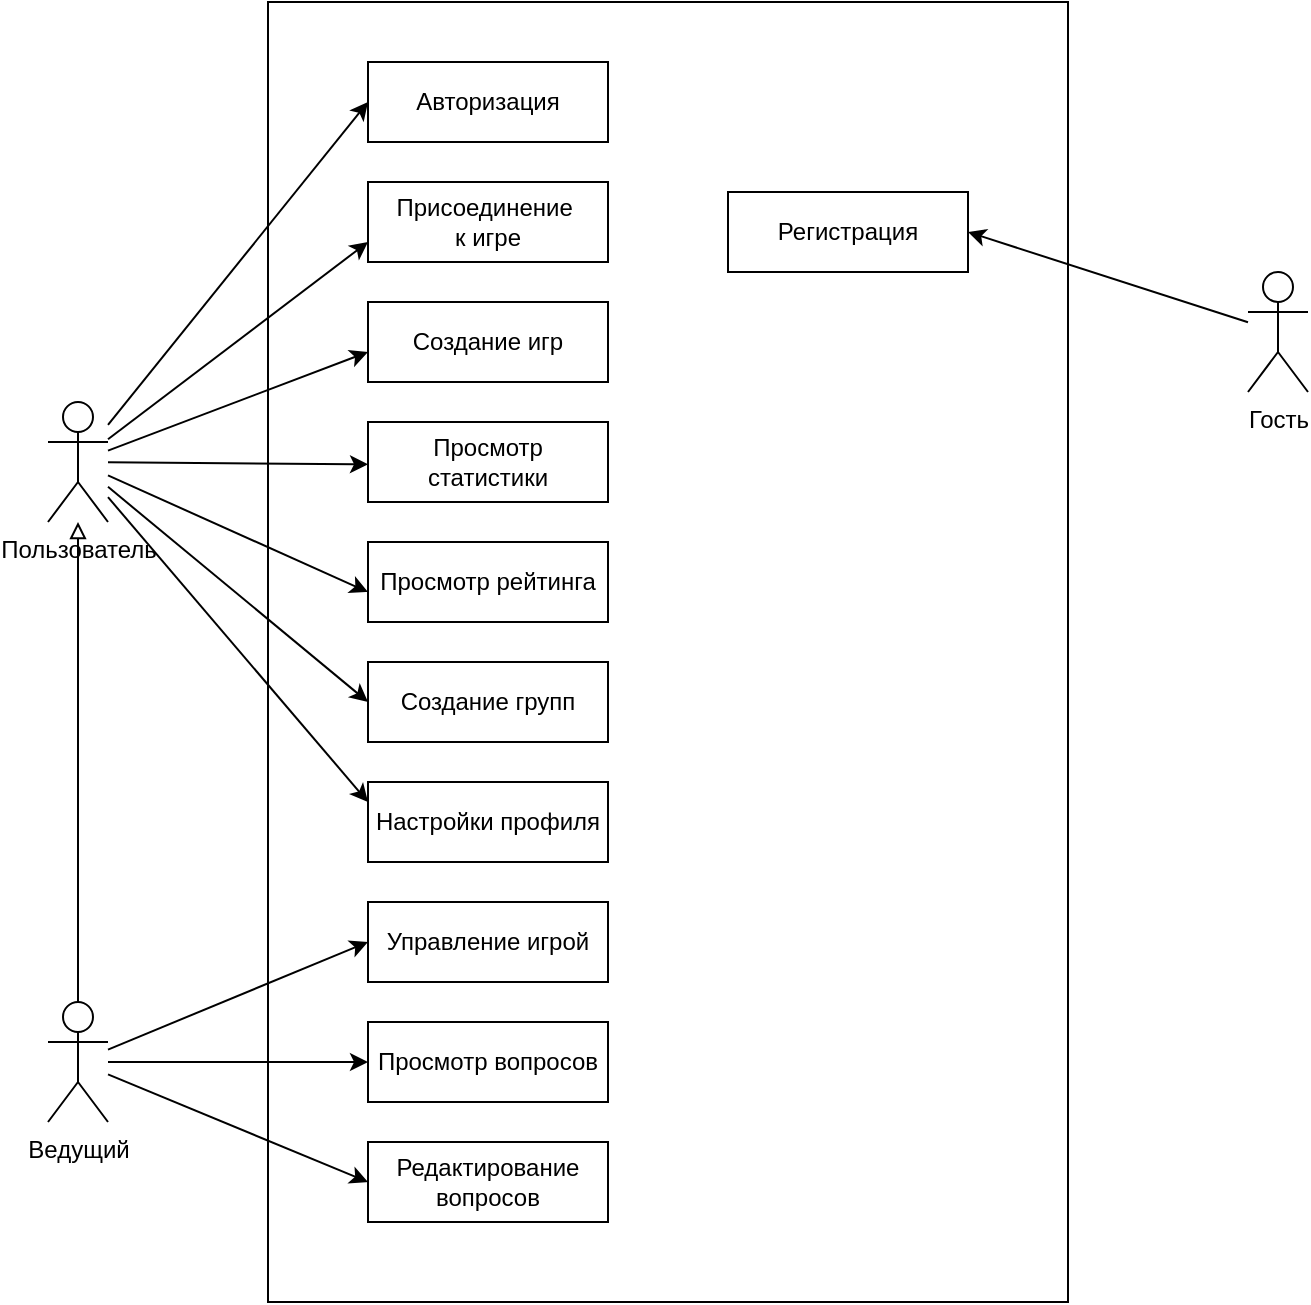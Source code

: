 <mxfile version="24.7.15">
  <diagram name="Страница — 1" id="neEQca4t7Ue72H7kBH7m">
    <mxGraphModel dx="1379" dy="786" grid="1" gridSize="10" guides="1" tooltips="1" connect="1" arrows="1" fold="1" page="1" pageScale="1" pageWidth="827" pageHeight="1169" math="0" shadow="0">
      <root>
        <mxCell id="0" />
        <mxCell id="1" parent="0" />
        <mxCell id="ooN4iQWMbTiImWeOwy-m-3" value="" style="rounded=0;whiteSpace=wrap;html=1;" vertex="1" parent="1">
          <mxGeometry x="270" y="100" width="400" height="650" as="geometry" />
        </mxCell>
        <mxCell id="ooN4iQWMbTiImWeOwy-m-8" style="rounded=0;orthogonalLoop=1;jettySize=auto;html=1;entryX=1;entryY=0.5;entryDx=0;entryDy=0;" edge="1" parent="1" source="rPMyyO2hWBG3rqyP4Z32-1" target="ThG-nrVXH7HYm3xRA08Z-4">
          <mxGeometry relative="1" as="geometry" />
        </mxCell>
        <mxCell id="rPMyyO2hWBG3rqyP4Z32-1" value="Гость" style="shape=umlActor;verticalLabelPosition=bottom;verticalAlign=top;html=1;outlineConnect=0;" parent="1" vertex="1">
          <mxGeometry x="760" y="235" width="30" height="60" as="geometry" />
        </mxCell>
        <mxCell id="rPMyyO2hWBG3rqyP4Z32-33" style="rounded=0;orthogonalLoop=1;jettySize=auto;html=1;endArrow=block;endFill=0;" parent="1" source="rPMyyO2hWBG3rqyP4Z32-2" target="rPMyyO2hWBG3rqyP4Z32-18" edge="1">
          <mxGeometry relative="1" as="geometry" />
        </mxCell>
        <mxCell id="ooN4iQWMbTiImWeOwy-m-4" style="rounded=0;orthogonalLoop=1;jettySize=auto;html=1;entryX=0;entryY=0.5;entryDx=0;entryDy=0;" edge="1" parent="1" source="rPMyyO2hWBG3rqyP4Z32-2" target="ThG-nrVXH7HYm3xRA08Z-1">
          <mxGeometry relative="1" as="geometry" />
        </mxCell>
        <mxCell id="ooN4iQWMbTiImWeOwy-m-5" style="rounded=0;orthogonalLoop=1;jettySize=auto;html=1;entryX=0;entryY=0.5;entryDx=0;entryDy=0;" edge="1" parent="1" source="rPMyyO2hWBG3rqyP4Z32-2" target="ThG-nrVXH7HYm3xRA08Z-2">
          <mxGeometry relative="1" as="geometry" />
        </mxCell>
        <mxCell id="ooN4iQWMbTiImWeOwy-m-6" style="rounded=0;orthogonalLoop=1;jettySize=auto;html=1;entryX=0;entryY=0.5;entryDx=0;entryDy=0;" edge="1" parent="1" source="rPMyyO2hWBG3rqyP4Z32-2" target="ThG-nrVXH7HYm3xRA08Z-3">
          <mxGeometry relative="1" as="geometry" />
        </mxCell>
        <mxCell id="rPMyyO2hWBG3rqyP4Z32-2" value="Ведущий" style="shape=umlActor;verticalLabelPosition=bottom;verticalAlign=top;html=1;outlineConnect=0;" parent="1" vertex="1">
          <mxGeometry x="160" y="600" width="30" height="60" as="geometry" />
        </mxCell>
        <mxCell id="rPMyyO2hWBG3rqyP4Z32-23" style="rounded=0;orthogonalLoop=1;jettySize=auto;html=1;entryX=0;entryY=0.5;entryDx=0;entryDy=0;" parent="1" source="rPMyyO2hWBG3rqyP4Z32-18" edge="1">
          <mxGeometry relative="1" as="geometry">
            <mxPoint x="320" y="220.0" as="targetPoint" />
          </mxGeometry>
        </mxCell>
        <mxCell id="rPMyyO2hWBG3rqyP4Z32-24" style="rounded=0;orthogonalLoop=1;jettySize=auto;html=1;entryX=0;entryY=0.5;entryDx=0;entryDy=0;" parent="1" source="rPMyyO2hWBG3rqyP4Z32-18" edge="1">
          <mxGeometry relative="1" as="geometry">
            <mxPoint x="320" y="275.0" as="targetPoint" />
          </mxGeometry>
        </mxCell>
        <mxCell id="rPMyyO2hWBG3rqyP4Z32-25" style="rounded=0;orthogonalLoop=1;jettySize=auto;html=1;" parent="1" source="rPMyyO2hWBG3rqyP4Z32-18" edge="1">
          <mxGeometry relative="1" as="geometry">
            <mxPoint x="320" y="331.154" as="targetPoint" />
          </mxGeometry>
        </mxCell>
        <mxCell id="rPMyyO2hWBG3rqyP4Z32-26" style="rounded=0;orthogonalLoop=1;jettySize=auto;html=1;entryX=0;entryY=0.5;entryDx=0;entryDy=0;" parent="1" source="rPMyyO2hWBG3rqyP4Z32-18" edge="1">
          <mxGeometry relative="1" as="geometry">
            <mxPoint x="320" y="395.0" as="targetPoint" />
          </mxGeometry>
        </mxCell>
        <mxCell id="rPMyyO2hWBG3rqyP4Z32-27" style="rounded=0;orthogonalLoop=1;jettySize=auto;html=1;entryX=0;entryY=0.5;entryDx=0;entryDy=0;" parent="1" source="rPMyyO2hWBG3rqyP4Z32-18" edge="1">
          <mxGeometry relative="1" as="geometry">
            <mxPoint x="320" y="450" as="targetPoint" />
          </mxGeometry>
        </mxCell>
        <mxCell id="rPMyyO2hWBG3rqyP4Z32-28" style="rounded=0;orthogonalLoop=1;jettySize=auto;html=1;" parent="1" source="rPMyyO2hWBG3rqyP4Z32-18" edge="1">
          <mxGeometry relative="1" as="geometry">
            <mxPoint x="320" y="500" as="targetPoint" />
          </mxGeometry>
        </mxCell>
        <mxCell id="ooN4iQWMbTiImWeOwy-m-9" style="rounded=0;orthogonalLoop=1;jettySize=auto;html=1;entryX=0;entryY=0.5;entryDx=0;entryDy=0;" edge="1" parent="1" source="rPMyyO2hWBG3rqyP4Z32-18" target="ThG-nrVXH7HYm3xRA08Z-5">
          <mxGeometry relative="1" as="geometry" />
        </mxCell>
        <mxCell id="rPMyyO2hWBG3rqyP4Z32-18" value="Пользователь" style="shape=umlActor;verticalLabelPosition=bottom;verticalAlign=top;html=1;outlineConnect=0;" parent="1" vertex="1">
          <mxGeometry x="160" y="300" width="30" height="60" as="geometry" />
        </mxCell>
        <mxCell id="ThG-nrVXH7HYm3xRA08Z-1" value="Управление игрой" style="rounded=0;whiteSpace=wrap;html=1;" parent="1" vertex="1">
          <mxGeometry x="320" y="550" width="120" height="40" as="geometry" />
        </mxCell>
        <mxCell id="ThG-nrVXH7HYm3xRA08Z-2" value="Просмотр вопросов" style="rounded=0;whiteSpace=wrap;html=1;" parent="1" vertex="1">
          <mxGeometry x="320" y="610" width="120" height="40" as="geometry" />
        </mxCell>
        <mxCell id="ThG-nrVXH7HYm3xRA08Z-3" value="Редактирование&lt;div&gt;&lt;span style=&quot;background-color: initial;&quot;&gt;вопросов&lt;/span&gt;&lt;/div&gt;" style="rounded=0;whiteSpace=wrap;html=1;" parent="1" vertex="1">
          <mxGeometry x="320" y="670" width="120" height="40" as="geometry" />
        </mxCell>
        <mxCell id="ThG-nrVXH7HYm3xRA08Z-4" value="Регистрация" style="rounded=0;whiteSpace=wrap;html=1;" parent="1" vertex="1">
          <mxGeometry x="500" y="195" width="120" height="40" as="geometry" />
        </mxCell>
        <mxCell id="ThG-nrVXH7HYm3xRA08Z-5" value="Авторизация" style="rounded=0;whiteSpace=wrap;html=1;" parent="1" vertex="1">
          <mxGeometry x="320" y="130" width="120" height="40" as="geometry" />
        </mxCell>
        <mxCell id="ThG-nrVXH7HYm3xRA08Z-6" value="Создание игр" style="rounded=0;whiteSpace=wrap;html=1;" parent="1" vertex="1">
          <mxGeometry x="320" y="250" width="120" height="40" as="geometry" />
        </mxCell>
        <mxCell id="ThG-nrVXH7HYm3xRA08Z-7" value="Присоединение&amp;nbsp;&lt;div&gt;к игре&lt;/div&gt;" style="rounded=0;whiteSpace=wrap;html=1;" parent="1" vertex="1">
          <mxGeometry x="320" y="190" width="120" height="40" as="geometry" />
        </mxCell>
        <mxCell id="ThG-nrVXH7HYm3xRA08Z-8" value="Просмотр статистики" style="rounded=0;whiteSpace=wrap;html=1;" parent="1" vertex="1">
          <mxGeometry x="320" y="310" width="120" height="40" as="geometry" />
        </mxCell>
        <mxCell id="ThG-nrVXH7HYm3xRA08Z-9" value="Просмотр рейтинга" style="rounded=0;whiteSpace=wrap;html=1;" parent="1" vertex="1">
          <mxGeometry x="320" y="370" width="120" height="40" as="geometry" />
        </mxCell>
        <mxCell id="ThG-nrVXH7HYm3xRA08Z-10" value="Создание групп" style="rounded=0;whiteSpace=wrap;html=1;" parent="1" vertex="1">
          <mxGeometry x="320" y="430" width="120" height="40" as="geometry" />
        </mxCell>
        <mxCell id="ThG-nrVXH7HYm3xRA08Z-11" value="Настройки профиля" style="rounded=0;whiteSpace=wrap;html=1;" parent="1" vertex="1">
          <mxGeometry x="320" y="490" width="120" height="40" as="geometry" />
        </mxCell>
      </root>
    </mxGraphModel>
  </diagram>
</mxfile>

